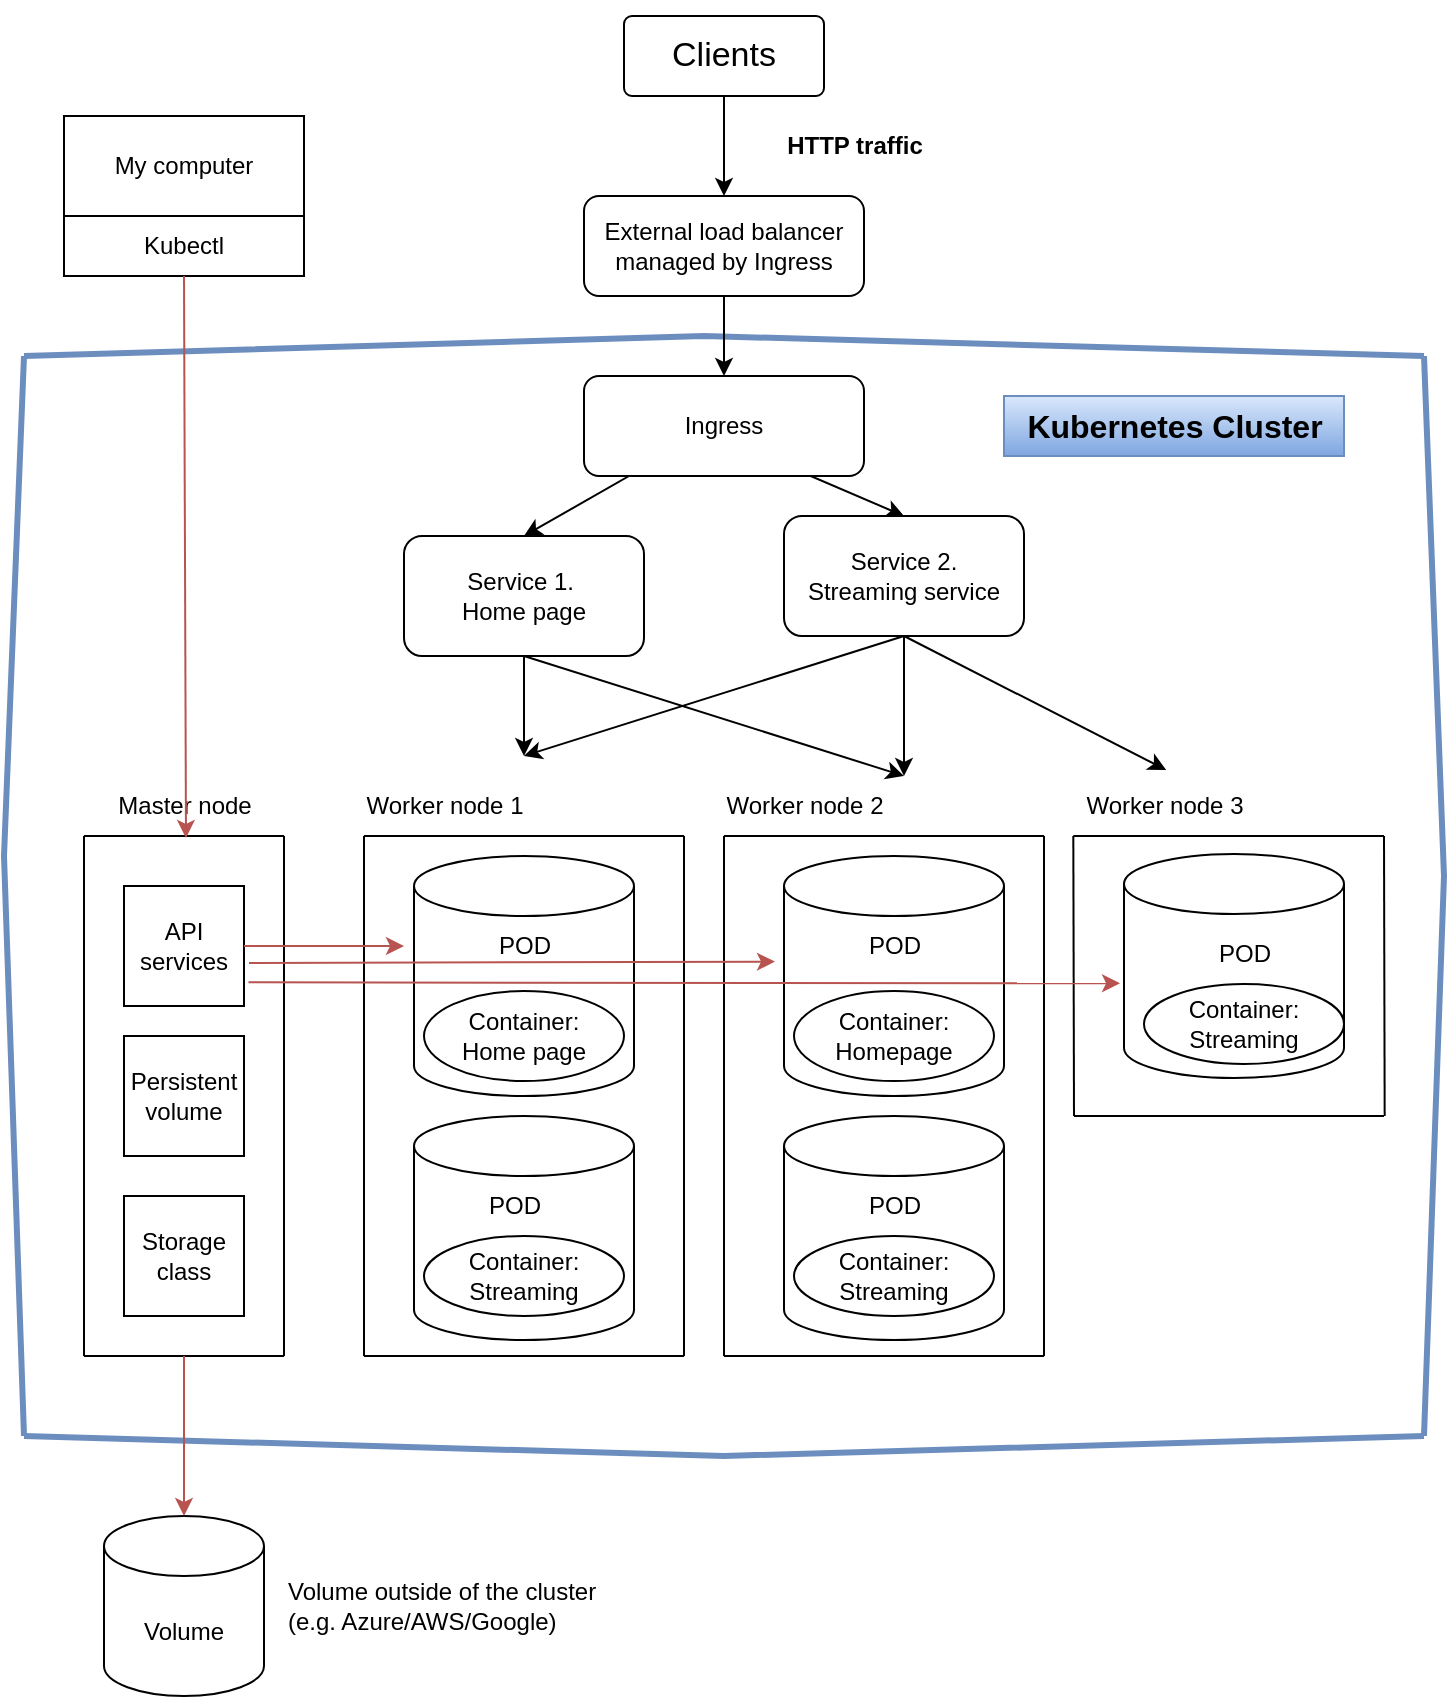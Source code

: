 <mxfile version="21.3.2" type="github">
  <diagram name="Sivu-1" id="sKDdfknFH7Cz9x-xk31o">
    <mxGraphModel dx="1342" dy="854" grid="1" gridSize="10" guides="1" tooltips="1" connect="1" arrows="1" fold="1" page="1" pageScale="1" pageWidth="827" pageHeight="1169" math="0" shadow="0">
      <root>
        <mxCell id="0" />
        <mxCell id="1" parent="0" />
        <mxCell id="ZEjh7lJmkJP0OWDX7xh0-1" value="External load balancer managed by Ingress" style="rounded=1;whiteSpace=wrap;html=1;" parent="1" vertex="1">
          <mxGeometry x="330" y="200" width="140" height="50" as="geometry" />
        </mxCell>
        <mxCell id="ZEjh7lJmkJP0OWDX7xh0-2" value="" style="endArrow=classic;html=1;rounded=0;entryX=0.5;entryY=0;entryDx=0;entryDy=0;" parent="1" target="ZEjh7lJmkJP0OWDX7xh0-1" edge="1">
          <mxGeometry width="50" height="50" relative="1" as="geometry">
            <mxPoint x="400" y="110" as="sourcePoint" />
            <mxPoint x="440" y="260" as="targetPoint" />
          </mxGeometry>
        </mxCell>
        <mxCell id="ZEjh7lJmkJP0OWDX7xh0-4" style="edgeStyle=orthogonalEdgeStyle;rounded=0;orthogonalLoop=1;jettySize=auto;html=1;exitX=0.5;exitY=1;exitDx=0;exitDy=0;" parent="1" edge="1">
          <mxGeometry relative="1" as="geometry">
            <mxPoint x="425.5" y="681" as="sourcePoint" />
            <mxPoint x="425.5" y="681" as="targetPoint" />
          </mxGeometry>
        </mxCell>
        <mxCell id="ZEjh7lJmkJP0OWDX7xh0-7" value="" style="endArrow=classic;html=1;rounded=0;entryX=0.5;entryY=0;entryDx=0;entryDy=0;" parent="1" edge="1" target="ztrkCr3DdEQu6RkhGDGT-4">
          <mxGeometry width="50" height="50" relative="1" as="geometry">
            <mxPoint x="420" y="330" as="sourcePoint" />
            <mxPoint x="401.2" y="314.96" as="targetPoint" />
          </mxGeometry>
        </mxCell>
        <mxCell id="ZEjh7lJmkJP0OWDX7xh0-8" value="&lt;br&gt;&lt;br&gt;&lt;br&gt;&lt;br&gt;&lt;br&gt;&lt;br&gt;&lt;br&gt;&lt;br&gt;" style="shape=cylinder3;whiteSpace=wrap;html=1;boundedLbl=1;backgroundOutline=1;size=15;" parent="1" vertex="1">
          <mxGeometry x="245" y="530" width="110" height="120" as="geometry" />
        </mxCell>
        <mxCell id="ZEjh7lJmkJP0OWDX7xh0-11" value="Clients" style="rounded=1;arcSize=10;whiteSpace=wrap;html=1;align=center;fontSize=17;" parent="1" vertex="1">
          <mxGeometry x="350" y="110" width="100" height="40" as="geometry" />
        </mxCell>
        <mxCell id="ZEjh7lJmkJP0OWDX7xh0-13" value="HTTP traffic" style="text;html=1;align=center;verticalAlign=middle;resizable=0;points=[];autosize=1;strokeColor=none;fillColor=none;fontStyle=1" parent="1" vertex="1">
          <mxGeometry x="420" y="160" width="90" height="30" as="geometry" />
        </mxCell>
        <mxCell id="ZEjh7lJmkJP0OWDX7xh0-15" value="Service 1.&amp;nbsp;&lt;br&gt;Home page" style="rounded=1;whiteSpace=wrap;html=1;" parent="1" vertex="1">
          <mxGeometry x="240" y="370" width="120" height="60" as="geometry" />
        </mxCell>
        <mxCell id="ZEjh7lJmkJP0OWDX7xh0-16" value="&lt;br&gt;&lt;br&gt;" style="shape=cylinder3;whiteSpace=wrap;html=1;boundedLbl=1;backgroundOutline=1;size=15;" parent="1" vertex="1">
          <mxGeometry x="245" y="660" width="110" height="112" as="geometry" />
        </mxCell>
        <mxCell id="ZEjh7lJmkJP0OWDX7xh0-18" value="Container:&lt;br&gt;Home page" style="ellipse;whiteSpace=wrap;html=1;align=center;newEdgeStyle={&quot;edgeStyle&quot;:&quot;entityRelationEdgeStyle&quot;,&quot;startArrow&quot;:&quot;none&quot;,&quot;endArrow&quot;:&quot;none&quot;,&quot;segment&quot;:10,&quot;curved&quot;:1,&quot;sourcePerimeterSpacing&quot;:0,&quot;targetPerimeterSpacing&quot;:0};treeFolding=1;treeMoving=1;" parent="1" vertex="1">
          <mxGeometry x="250" y="597.5" width="100" height="45" as="geometry" />
        </mxCell>
        <mxCell id="ZEjh7lJmkJP0OWDX7xh0-19" value="Container:&lt;br&gt;Streaming" style="ellipse;whiteSpace=wrap;html=1;align=center;newEdgeStyle={&quot;edgeStyle&quot;:&quot;entityRelationEdgeStyle&quot;,&quot;startArrow&quot;:&quot;none&quot;,&quot;endArrow&quot;:&quot;none&quot;,&quot;segment&quot;:10,&quot;curved&quot;:1,&quot;sourcePerimeterSpacing&quot;:0,&quot;targetPerimeterSpacing&quot;:0};treeFolding=1;treeMoving=1;" parent="1" vertex="1">
          <mxGeometry x="250" y="720" width="100" height="40" as="geometry" />
        </mxCell>
        <mxCell id="ztrkCr3DdEQu6RkhGDGT-3" value="" style="endArrow=classic;html=1;rounded=0;exitX=0.5;exitY=1;exitDx=0;exitDy=0;" edge="1" parent="1" source="ZEjh7lJmkJP0OWDX7xh0-15">
          <mxGeometry width="50" height="50" relative="1" as="geometry">
            <mxPoint x="410" y="260" as="sourcePoint" />
            <mxPoint x="300" y="480" as="targetPoint" />
          </mxGeometry>
        </mxCell>
        <mxCell id="ztrkCr3DdEQu6RkhGDGT-4" value="Service 2.&lt;br&gt;Streaming service" style="rounded=1;whiteSpace=wrap;html=1;" vertex="1" parent="1">
          <mxGeometry x="430" y="360" width="120" height="60" as="geometry" />
        </mxCell>
        <mxCell id="ztrkCr3DdEQu6RkhGDGT-6" value="" style="endArrow=classic;html=1;rounded=0;entryX=0.5;entryY=0;entryDx=0;entryDy=0;" edge="1" parent="1" target="ZEjh7lJmkJP0OWDX7xh0-15">
          <mxGeometry width="50" height="50" relative="1" as="geometry">
            <mxPoint x="370" y="330" as="sourcePoint" />
            <mxPoint x="447" y="330" as="targetPoint" />
          </mxGeometry>
        </mxCell>
        <mxCell id="ztrkCr3DdEQu6RkhGDGT-12" value="" style="endArrow=classic;html=1;rounded=0;exitX=0.5;exitY=1;exitDx=0;exitDy=0;entryX=0.5;entryY=0;entryDx=0;entryDy=0;entryPerimeter=0;" edge="1" parent="1" source="ztrkCr3DdEQu6RkhGDGT-4">
          <mxGeometry width="50" height="50" relative="1" as="geometry">
            <mxPoint x="490" y="380" as="sourcePoint" />
            <mxPoint x="490.0" y="490" as="targetPoint" />
          </mxGeometry>
        </mxCell>
        <mxCell id="ztrkCr3DdEQu6RkhGDGT-13" value="Worker node 1" style="text;html=1;align=center;verticalAlign=middle;resizable=0;points=[];autosize=1;strokeColor=none;fillColor=none;" vertex="1" parent="1">
          <mxGeometry x="210" y="490" width="100" height="30" as="geometry" />
        </mxCell>
        <mxCell id="ztrkCr3DdEQu6RkhGDGT-14" value="Worker node 2" style="text;html=1;align=center;verticalAlign=middle;resizable=0;points=[];autosize=1;strokeColor=none;fillColor=none;" vertex="1" parent="1">
          <mxGeometry x="390" y="490" width="100" height="30" as="geometry" />
        </mxCell>
        <mxCell id="ztrkCr3DdEQu6RkhGDGT-15" style="edgeStyle=orthogonalEdgeStyle;rounded=0;orthogonalLoop=1;jettySize=auto;html=1;exitX=0.5;exitY=1;exitDx=0;exitDy=0;" edge="1" parent="1">
          <mxGeometry relative="1" as="geometry">
            <mxPoint x="610.5" y="681" as="sourcePoint" />
            <mxPoint x="610.5" y="681" as="targetPoint" />
          </mxGeometry>
        </mxCell>
        <mxCell id="ztrkCr3DdEQu6RkhGDGT-16" value="&lt;br&gt;&lt;br&gt;" style="shape=cylinder3;whiteSpace=wrap;html=1;boundedLbl=1;backgroundOutline=1;size=15;" vertex="1" parent="1">
          <mxGeometry x="430" y="530" width="110" height="120" as="geometry" />
        </mxCell>
        <mxCell id="ztrkCr3DdEQu6RkhGDGT-17" value="&lt;br&gt;&lt;br&gt;" style="shape=cylinder3;whiteSpace=wrap;html=1;boundedLbl=1;backgroundOutline=1;size=15;" vertex="1" parent="1">
          <mxGeometry x="430" y="660" width="110" height="112" as="geometry" />
        </mxCell>
        <mxCell id="ztrkCr3DdEQu6RkhGDGT-18" value="Container:&lt;br&gt;Homepage" style="ellipse;whiteSpace=wrap;html=1;align=center;newEdgeStyle={&quot;edgeStyle&quot;:&quot;entityRelationEdgeStyle&quot;,&quot;startArrow&quot;:&quot;none&quot;,&quot;endArrow&quot;:&quot;none&quot;,&quot;segment&quot;:10,&quot;curved&quot;:1,&quot;sourcePerimeterSpacing&quot;:0,&quot;targetPerimeterSpacing&quot;:0};treeFolding=1;treeMoving=1;" vertex="1" parent="1">
          <mxGeometry x="435" y="597.5" width="100" height="45" as="geometry" />
        </mxCell>
        <mxCell id="ztrkCr3DdEQu6RkhGDGT-19" value="Container:&lt;br&gt;Streaming" style="ellipse;whiteSpace=wrap;html=1;align=center;newEdgeStyle={&quot;edgeStyle&quot;:&quot;entityRelationEdgeStyle&quot;,&quot;startArrow&quot;:&quot;none&quot;,&quot;endArrow&quot;:&quot;none&quot;,&quot;segment&quot;:10,&quot;curved&quot;:1,&quot;sourcePerimeterSpacing&quot;:0,&quot;targetPerimeterSpacing&quot;:0};treeFolding=1;treeMoving=1;" vertex="1" parent="1">
          <mxGeometry x="435" y="720" width="100" height="40" as="geometry" />
        </mxCell>
        <mxCell id="ztrkCr3DdEQu6RkhGDGT-20" value="&lt;br&gt;&lt;br&gt;" style="shape=cylinder3;whiteSpace=wrap;html=1;boundedLbl=1;backgroundOutline=1;size=15;" vertex="1" parent="1">
          <mxGeometry x="600" y="529" width="110" height="112" as="geometry" />
        </mxCell>
        <mxCell id="ztrkCr3DdEQu6RkhGDGT-21" value="Container:&lt;br&gt;Streaming" style="ellipse;whiteSpace=wrap;html=1;align=center;newEdgeStyle={&quot;edgeStyle&quot;:&quot;entityRelationEdgeStyle&quot;,&quot;startArrow&quot;:&quot;none&quot;,&quot;endArrow&quot;:&quot;none&quot;,&quot;segment&quot;:10,&quot;curved&quot;:1,&quot;sourcePerimeterSpacing&quot;:0,&quot;targetPerimeterSpacing&quot;:0};treeFolding=1;treeMoving=1;" vertex="1" parent="1">
          <mxGeometry x="610" y="594" width="100" height="40" as="geometry" />
        </mxCell>
        <mxCell id="ztrkCr3DdEQu6RkhGDGT-22" value="" style="endArrow=classic;html=1;rounded=0;exitX=0.5;exitY=1;exitDx=0;exitDy=0;" edge="1" parent="1" source="ztrkCr3DdEQu6RkhGDGT-4">
          <mxGeometry width="50" height="50" relative="1" as="geometry">
            <mxPoint x="310" y="390" as="sourcePoint" />
            <mxPoint x="300" y="480" as="targetPoint" />
          </mxGeometry>
        </mxCell>
        <mxCell id="ztrkCr3DdEQu6RkhGDGT-23" value="" style="endArrow=classic;html=1;rounded=0;exitX=0.5;exitY=1;exitDx=0;exitDy=0;" edge="1" parent="1" source="ZEjh7lJmkJP0OWDX7xh0-15">
          <mxGeometry width="50" height="50" relative="1" as="geometry">
            <mxPoint x="300" y="390" as="sourcePoint" />
            <mxPoint x="490" y="490" as="targetPoint" />
          </mxGeometry>
        </mxCell>
        <mxCell id="ztrkCr3DdEQu6RkhGDGT-24" value="Worker node 3" style="text;html=1;align=center;verticalAlign=middle;resizable=0;points=[];autosize=1;strokeColor=none;fillColor=none;" vertex="1" parent="1">
          <mxGeometry x="570" y="490" width="100" height="30" as="geometry" />
        </mxCell>
        <mxCell id="ztrkCr3DdEQu6RkhGDGT-42" style="edgeStyle=orthogonalEdgeStyle;rounded=0;orthogonalLoop=1;jettySize=auto;html=1;exitX=0.75;exitY=0;exitDx=0;exitDy=0;entryX=0.75;entryY=1;entryDx=0;entryDy=0;" edge="1" parent="1" source="ztrkCr3DdEQu6RkhGDGT-26" target="ztrkCr3DdEQu6RkhGDGT-41">
          <mxGeometry relative="1" as="geometry" />
        </mxCell>
        <mxCell id="ztrkCr3DdEQu6RkhGDGT-26" value="Kubectl" style="rounded=0;whiteSpace=wrap;html=1;" vertex="1" parent="1">
          <mxGeometry x="70" y="210" width="120" height="30" as="geometry" />
        </mxCell>
        <mxCell id="ztrkCr3DdEQu6RkhGDGT-28" value="POD" style="text;html=1;align=center;verticalAlign=middle;resizable=0;points=[];autosize=1;strokeColor=none;fillColor=none;" vertex="1" parent="1">
          <mxGeometry x="275" y="560" width="50" height="30" as="geometry" />
        </mxCell>
        <mxCell id="ztrkCr3DdEQu6RkhGDGT-29" value="POD" style="text;html=1;align=center;verticalAlign=middle;resizable=0;points=[];autosize=1;strokeColor=none;fillColor=none;" vertex="1" parent="1">
          <mxGeometry x="270" y="690" width="50" height="30" as="geometry" />
        </mxCell>
        <mxCell id="ztrkCr3DdEQu6RkhGDGT-30" value="POD" style="text;html=1;align=center;verticalAlign=middle;resizable=0;points=[];autosize=1;strokeColor=none;fillColor=none;" vertex="1" parent="1">
          <mxGeometry x="460" y="560" width="50" height="30" as="geometry" />
        </mxCell>
        <mxCell id="ztrkCr3DdEQu6RkhGDGT-31" value="POD" style="text;html=1;align=center;verticalAlign=middle;resizable=0;points=[];autosize=1;strokeColor=none;fillColor=none;" vertex="1" parent="1">
          <mxGeometry x="460" y="690" width="50" height="30" as="geometry" />
        </mxCell>
        <mxCell id="ztrkCr3DdEQu6RkhGDGT-32" value="POD" style="text;html=1;align=center;verticalAlign=middle;resizable=0;points=[];autosize=1;strokeColor=none;fillColor=none;" vertex="1" parent="1">
          <mxGeometry x="635" y="564" width="50" height="30" as="geometry" />
        </mxCell>
        <mxCell id="ztrkCr3DdEQu6RkhGDGT-33" value="" style="endArrow=classic;html=1;rounded=0;entryX=0.511;entryY=-0.1;entryDx=0;entryDy=0;entryPerimeter=0;exitX=0.5;exitY=1;exitDx=0;exitDy=0;" edge="1" parent="1" source="ztrkCr3DdEQu6RkhGDGT-4" target="ztrkCr3DdEQu6RkhGDGT-24">
          <mxGeometry width="50" height="50" relative="1" as="geometry">
            <mxPoint x="490" y="380" as="sourcePoint" />
            <mxPoint x="500.0" y="500" as="targetPoint" />
          </mxGeometry>
        </mxCell>
        <mxCell id="ztrkCr3DdEQu6RkhGDGT-35" value="" style="endArrow=none;html=1;rounded=0;fillColor=#dae8fc;gradientColor=#7ea6e0;strokeColor=#6c8ebf;strokeWidth=3;" edge="1" parent="1">
          <mxGeometry width="50" height="50" relative="1" as="geometry">
            <mxPoint x="50" y="820" as="sourcePoint" />
            <mxPoint x="50" y="280" as="targetPoint" />
            <Array as="points">
              <mxPoint x="40" y="530" />
            </Array>
          </mxGeometry>
        </mxCell>
        <mxCell id="ztrkCr3DdEQu6RkhGDGT-36" value="" style="endArrow=none;html=1;rounded=0;fillColor=#dae8fc;gradientColor=#7ea6e0;strokeColor=#6c8ebf;strokeWidth=3;" edge="1" parent="1">
          <mxGeometry width="50" height="50" relative="1" as="geometry">
            <mxPoint x="750" y="280" as="sourcePoint" />
            <mxPoint x="50" y="280" as="targetPoint" />
            <Array as="points">
              <mxPoint x="390" y="270" />
            </Array>
          </mxGeometry>
        </mxCell>
        <mxCell id="ztrkCr3DdEQu6RkhGDGT-37" value="" style="endArrow=none;html=1;rounded=0;fillColor=#dae8fc;gradientColor=#7ea6e0;strokeColor=#6c8ebf;strokeWidth=3;" edge="1" parent="1">
          <mxGeometry width="50" height="50" relative="1" as="geometry">
            <mxPoint x="750" y="820" as="sourcePoint" />
            <mxPoint x="750" y="280" as="targetPoint" />
            <Array as="points">
              <mxPoint x="760" y="540" />
            </Array>
          </mxGeometry>
        </mxCell>
        <mxCell id="ztrkCr3DdEQu6RkhGDGT-38" value="" style="endArrow=none;html=1;rounded=0;fillColor=#dae8fc;gradientColor=#7ea6e0;strokeColor=#6c8ebf;strokeWidth=3;" edge="1" parent="1">
          <mxGeometry width="50" height="50" relative="1" as="geometry">
            <mxPoint x="750" y="820" as="sourcePoint" />
            <mxPoint x="50" y="820" as="targetPoint" />
            <Array as="points">
              <mxPoint x="400" y="830" />
            </Array>
          </mxGeometry>
        </mxCell>
        <mxCell id="ztrkCr3DdEQu6RkhGDGT-41" value="My computer" style="rounded=0;whiteSpace=wrap;html=1;" vertex="1" parent="1">
          <mxGeometry x="70" y="160" width="120" height="50" as="geometry" />
        </mxCell>
        <mxCell id="ztrkCr3DdEQu6RkhGDGT-39" value="&lt;b&gt;&lt;font style=&quot;font-size: 16px;&quot;&gt;Kubernetes Cluster&lt;/font&gt;&lt;/b&gt;" style="text;html=1;align=center;verticalAlign=middle;resizable=0;points=[];autosize=1;strokeColor=#6c8ebf;fillColor=#dae8fc;gradientColor=#7ea6e0;" vertex="1" parent="1">
          <mxGeometry x="540" y="300" width="170" height="30" as="geometry" />
        </mxCell>
        <mxCell id="ztrkCr3DdEQu6RkhGDGT-43" value="" style="endArrow=none;html=1;rounded=0;" edge="1" parent="1">
          <mxGeometry width="50" height="50" relative="1" as="geometry">
            <mxPoint x="220" y="780" as="sourcePoint" />
            <mxPoint x="220" y="520" as="targetPoint" />
            <Array as="points">
              <mxPoint x="220" y="780" />
            </Array>
          </mxGeometry>
        </mxCell>
        <mxCell id="ztrkCr3DdEQu6RkhGDGT-44" value="" style="endArrow=none;html=1;rounded=0;" edge="1" parent="1">
          <mxGeometry width="50" height="50" relative="1" as="geometry">
            <mxPoint x="380" y="780" as="sourcePoint" />
            <mxPoint x="380" y="520" as="targetPoint" />
            <Array as="points">
              <mxPoint x="380" y="780" />
            </Array>
          </mxGeometry>
        </mxCell>
        <mxCell id="ztrkCr3DdEQu6RkhGDGT-46" value="" style="endArrow=none;html=1;rounded=0;" edge="1" parent="1">
          <mxGeometry width="50" height="50" relative="1" as="geometry">
            <mxPoint x="220" y="520" as="sourcePoint" />
            <mxPoint x="380" y="520" as="targetPoint" />
          </mxGeometry>
        </mxCell>
        <mxCell id="ztrkCr3DdEQu6RkhGDGT-47" value="" style="endArrow=none;html=1;rounded=0;" edge="1" parent="1">
          <mxGeometry width="50" height="50" relative="1" as="geometry">
            <mxPoint x="220" y="780" as="sourcePoint" />
            <mxPoint x="380" y="780" as="targetPoint" />
          </mxGeometry>
        </mxCell>
        <mxCell id="ztrkCr3DdEQu6RkhGDGT-48" value="" style="endArrow=none;html=1;rounded=0;" edge="1" parent="1">
          <mxGeometry width="50" height="50" relative="1" as="geometry">
            <mxPoint x="400" y="780" as="sourcePoint" />
            <mxPoint x="400" y="520" as="targetPoint" />
            <Array as="points">
              <mxPoint x="400" y="780" />
            </Array>
          </mxGeometry>
        </mxCell>
        <mxCell id="ztrkCr3DdEQu6RkhGDGT-49" value="" style="endArrow=none;html=1;rounded=0;" edge="1" parent="1">
          <mxGeometry width="50" height="50" relative="1" as="geometry">
            <mxPoint x="560" y="780" as="sourcePoint" />
            <mxPoint x="560" y="520" as="targetPoint" />
            <Array as="points">
              <mxPoint x="560" y="780" />
            </Array>
          </mxGeometry>
        </mxCell>
        <mxCell id="ztrkCr3DdEQu6RkhGDGT-50" value="" style="endArrow=none;html=1;rounded=0;" edge="1" parent="1">
          <mxGeometry width="50" height="50" relative="1" as="geometry">
            <mxPoint x="400" y="520" as="sourcePoint" />
            <mxPoint x="560" y="520" as="targetPoint" />
          </mxGeometry>
        </mxCell>
        <mxCell id="ztrkCr3DdEQu6RkhGDGT-51" value="" style="endArrow=none;html=1;rounded=0;" edge="1" parent="1">
          <mxGeometry width="50" height="50" relative="1" as="geometry">
            <mxPoint x="400" y="780" as="sourcePoint" />
            <mxPoint x="560" y="780" as="targetPoint" />
          </mxGeometry>
        </mxCell>
        <mxCell id="ztrkCr3DdEQu6RkhGDGT-52" value="" style="endArrow=none;html=1;rounded=0;" edge="1" parent="1">
          <mxGeometry width="50" height="50" relative="1" as="geometry">
            <mxPoint x="575" y="660" as="sourcePoint" />
            <mxPoint x="574.66" y="520" as="targetPoint" />
            <Array as="points" />
          </mxGeometry>
        </mxCell>
        <mxCell id="ztrkCr3DdEQu6RkhGDGT-54" value="" style="endArrow=none;html=1;rounded=0;" edge="1" parent="1">
          <mxGeometry width="50" height="50" relative="1" as="geometry">
            <mxPoint x="574.66" y="520" as="sourcePoint" />
            <mxPoint x="730" y="520" as="targetPoint" />
          </mxGeometry>
        </mxCell>
        <mxCell id="ztrkCr3DdEQu6RkhGDGT-55" value="" style="endArrow=none;html=1;rounded=0;" edge="1" parent="1">
          <mxGeometry width="50" height="50" relative="1" as="geometry">
            <mxPoint x="575.0" y="660" as="sourcePoint" />
            <mxPoint x="730" y="660" as="targetPoint" />
            <Array as="points">
              <mxPoint x="650.34" y="660" />
            </Array>
          </mxGeometry>
        </mxCell>
        <mxCell id="ztrkCr3DdEQu6RkhGDGT-56" value="" style="endArrow=none;html=1;rounded=0;" edge="1" parent="1">
          <mxGeometry width="50" height="50" relative="1" as="geometry">
            <mxPoint x="730.34" y="660" as="sourcePoint" />
            <mxPoint x="730.0" y="520" as="targetPoint" />
            <Array as="points" />
          </mxGeometry>
        </mxCell>
        <mxCell id="ztrkCr3DdEQu6RkhGDGT-57" value="Volume" style="shape=cylinder3;whiteSpace=wrap;html=1;boundedLbl=1;backgroundOutline=1;size=15;" vertex="1" parent="1">
          <mxGeometry x="90" y="860" width="80" height="90" as="geometry" />
        </mxCell>
        <mxCell id="ztrkCr3DdEQu6RkhGDGT-62" value="" style="endArrow=none;html=1;rounded=0;" edge="1" parent="1">
          <mxGeometry width="50" height="50" relative="1" as="geometry">
            <mxPoint x="80" y="780" as="sourcePoint" />
            <mxPoint x="80" y="520" as="targetPoint" />
            <Array as="points">
              <mxPoint x="80" y="780" />
            </Array>
          </mxGeometry>
        </mxCell>
        <mxCell id="ztrkCr3DdEQu6RkhGDGT-64" value="" style="endArrow=none;html=1;rounded=0;" edge="1" parent="1">
          <mxGeometry width="50" height="50" relative="1" as="geometry">
            <mxPoint x="80" y="520" as="sourcePoint" />
            <mxPoint x="180" y="520" as="targetPoint" />
          </mxGeometry>
        </mxCell>
        <mxCell id="ztrkCr3DdEQu6RkhGDGT-65" value="" style="endArrow=none;html=1;rounded=0;" edge="1" parent="1">
          <mxGeometry width="50" height="50" relative="1" as="geometry">
            <mxPoint x="80" y="780" as="sourcePoint" />
            <mxPoint x="180" y="780" as="targetPoint" />
          </mxGeometry>
        </mxCell>
        <mxCell id="ztrkCr3DdEQu6RkhGDGT-66" value="" style="endArrow=none;html=1;rounded=0;" edge="1" parent="1">
          <mxGeometry width="50" height="50" relative="1" as="geometry">
            <mxPoint x="180" y="780" as="sourcePoint" />
            <mxPoint x="180" y="520" as="targetPoint" />
            <Array as="points">
              <mxPoint x="180" y="780" />
            </Array>
          </mxGeometry>
        </mxCell>
        <mxCell id="ztrkCr3DdEQu6RkhGDGT-67" value="Master node" style="text;html=1;align=center;verticalAlign=middle;resizable=0;points=[];autosize=1;strokeColor=none;fillColor=none;" vertex="1" parent="1">
          <mxGeometry x="85" y="490" width="90" height="30" as="geometry" />
        </mxCell>
        <mxCell id="ztrkCr3DdEQu6RkhGDGT-68" value="API services" style="rounded=0;whiteSpace=wrap;html=1;" vertex="1" parent="1">
          <mxGeometry x="100" y="545" width="60" height="60" as="geometry" />
        </mxCell>
        <mxCell id="ztrkCr3DdEQu6RkhGDGT-69" value="" style="endArrow=classic;html=1;rounded=0;exitX=1;exitY=0.5;exitDx=0;exitDy=0;fillColor=#f8cecc;gradientColor=#ea6b66;strokeColor=#b85450;" edge="1" parent="1" source="ztrkCr3DdEQu6RkhGDGT-68">
          <mxGeometry width="50" height="50" relative="1" as="geometry">
            <mxPoint x="290" y="620" as="sourcePoint" />
            <mxPoint x="240" y="575" as="targetPoint" />
          </mxGeometry>
        </mxCell>
        <mxCell id="ztrkCr3DdEQu6RkhGDGT-70" value="" style="endArrow=classic;html=1;rounded=0;exitX=1.042;exitY=0.641;exitDx=0;exitDy=0;entryX=-0.041;entryY=0.44;entryDx=0;entryDy=0;entryPerimeter=0;fillColor=#f8cecc;gradientColor=#ea6b66;strokeColor=#b85450;exitPerimeter=0;" edge="1" parent="1" source="ztrkCr3DdEQu6RkhGDGT-68" target="ztrkCr3DdEQu6RkhGDGT-16">
          <mxGeometry width="50" height="50" relative="1" as="geometry">
            <mxPoint x="170" y="584" as="sourcePoint" />
            <mxPoint x="400" y="584" as="targetPoint" />
          </mxGeometry>
        </mxCell>
        <mxCell id="ztrkCr3DdEQu6RkhGDGT-72" value="" style="endArrow=classic;html=1;rounded=0;exitX=0.5;exitY=1;exitDx=0;exitDy=0;fillColor=#f8cecc;gradientColor=#ea6b66;strokeColor=#b85450;entryX=0.511;entryY=1.033;entryDx=0;entryDy=0;entryPerimeter=0;" edge="1" parent="1" source="ztrkCr3DdEQu6RkhGDGT-26" target="ztrkCr3DdEQu6RkhGDGT-67">
          <mxGeometry width="50" height="50" relative="1" as="geometry">
            <mxPoint x="180" y="585" as="sourcePoint" />
            <mxPoint x="250" y="585" as="targetPoint" />
          </mxGeometry>
        </mxCell>
        <mxCell id="ztrkCr3DdEQu6RkhGDGT-71" value="" style="endArrow=classic;html=1;rounded=0;exitX=1.037;exitY=0.803;exitDx=0;exitDy=0;entryX=-0.018;entryY=0.577;entryDx=0;entryDy=0;entryPerimeter=0;fillColor=#f8cecc;gradientColor=#ea6b66;strokeColor=#b85450;exitPerimeter=0;" edge="1" parent="1" source="ztrkCr3DdEQu6RkhGDGT-68" target="ztrkCr3DdEQu6RkhGDGT-20">
          <mxGeometry width="50" height="50" relative="1" as="geometry">
            <mxPoint x="170" y="593.17" as="sourcePoint" />
            <mxPoint x="570" y="593" as="targetPoint" />
          </mxGeometry>
        </mxCell>
        <mxCell id="ztrkCr3DdEQu6RkhGDGT-73" value="Persistent volume" style="rounded=0;whiteSpace=wrap;html=1;" vertex="1" parent="1">
          <mxGeometry x="100" y="620" width="60" height="60" as="geometry" />
        </mxCell>
        <mxCell id="ztrkCr3DdEQu6RkhGDGT-76" value="Volume outside of the cluster&lt;br&gt;(e.g. Azure/AWS/Google)" style="text;html=1;align=left;verticalAlign=middle;resizable=0;points=[];autosize=1;strokeColor=none;fillColor=none;" vertex="1" parent="1">
          <mxGeometry x="180" y="885" width="180" height="40" as="geometry" />
        </mxCell>
        <mxCell id="ztrkCr3DdEQu6RkhGDGT-77" value="Storage class" style="rounded=0;whiteSpace=wrap;html=1;" vertex="1" parent="1">
          <mxGeometry x="100" y="700" width="60" height="60" as="geometry" />
        </mxCell>
        <mxCell id="ztrkCr3DdEQu6RkhGDGT-83" value="" style="endArrow=classic;html=1;rounded=0;entryX=0.5;entryY=0;entryDx=0;entryDy=0;entryPerimeter=0;fillColor=#f8cecc;strokeColor=#b85450;gradientColor=#ea6b66;" edge="1" parent="1" target="ztrkCr3DdEQu6RkhGDGT-57">
          <mxGeometry width="50" height="50" relative="1" as="geometry">
            <mxPoint x="130" y="780" as="sourcePoint" />
            <mxPoint x="330" y="620" as="targetPoint" />
          </mxGeometry>
        </mxCell>
        <mxCell id="ztrkCr3DdEQu6RkhGDGT-95" value="Ingress" style="rounded=1;whiteSpace=wrap;html=1;" vertex="1" parent="1">
          <mxGeometry x="330" y="290" width="140" height="50" as="geometry" />
        </mxCell>
        <mxCell id="ztrkCr3DdEQu6RkhGDGT-96" value="" style="endArrow=classic;html=1;rounded=0;exitX=0.5;exitY=1;exitDx=0;exitDy=0;entryX=0.5;entryY=0;entryDx=0;entryDy=0;" edge="1" parent="1" source="ZEjh7lJmkJP0OWDX7xh0-1" target="ztrkCr3DdEQu6RkhGDGT-95">
          <mxGeometry width="50" height="50" relative="1" as="geometry">
            <mxPoint x="280" y="530" as="sourcePoint" />
            <mxPoint x="330" y="480" as="targetPoint" />
          </mxGeometry>
        </mxCell>
      </root>
    </mxGraphModel>
  </diagram>
</mxfile>
